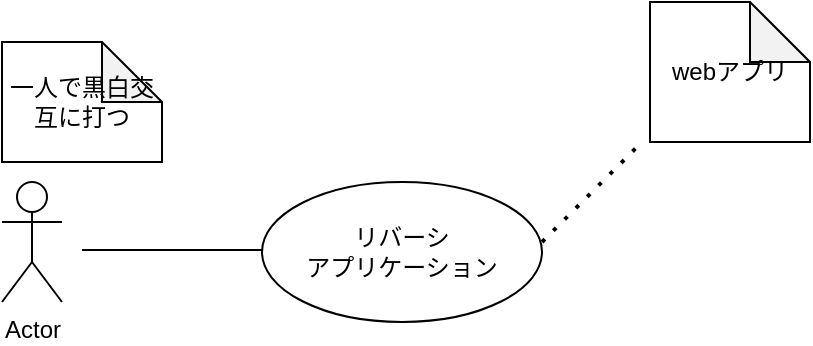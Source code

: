<mxfile>
    <diagram id="gsuelL6uz--ESUIFBgg3" name="Page-1">
        <mxGraphModel dx="586" dy="443" grid="1" gridSize="10" guides="1" tooltips="1" connect="1" arrows="1" fold="1" page="1" pageScale="1" pageWidth="827" pageHeight="1169" math="0" shadow="0">
            <root>
                <mxCell id="0"/>
                <mxCell id="1" parent="0"/>
                <mxCell id="2" value="リバーシ&lt;br&gt;アプリケーション" style="ellipse;whiteSpace=wrap;html=1;" parent="1" vertex="1">
                    <mxGeometry x="140" y="280" width="140" height="70" as="geometry"/>
                </mxCell>
                <mxCell id="3" value="Actor" style="shape=umlActor;verticalLabelPosition=bottom;verticalAlign=top;html=1;" vertex="1" parent="1">
                    <mxGeometry x="10" y="280" width="30" height="60" as="geometry"/>
                </mxCell>
                <mxCell id="13" value="" style="line;strokeWidth=1;fillColor=none;align=left;verticalAlign=middle;spacingTop=-1;spacingLeft=3;spacingRight=3;rotatable=0;labelPosition=right;points=[];portConstraint=eastwest;" vertex="1" parent="1">
                    <mxGeometry x="50" y="310" width="90" height="8" as="geometry"/>
                </mxCell>
                <mxCell id="14" value="webアプリ" style="shape=note;whiteSpace=wrap;html=1;backgroundOutline=1;darkOpacity=0.05;" vertex="1" parent="1">
                    <mxGeometry x="334" y="190" width="80" height="70" as="geometry"/>
                </mxCell>
                <mxCell id="15" value="一人で黒白交互に打つ" style="shape=note;whiteSpace=wrap;html=1;backgroundOutline=1;darkOpacity=0.05;" vertex="1" parent="1">
                    <mxGeometry x="10" y="210" width="80" height="60" as="geometry"/>
                </mxCell>
                <mxCell id="17" value="" style="endArrow=none;dashed=1;html=1;dashPattern=1 3;strokeWidth=2;" edge="1" parent="1">
                    <mxGeometry width="50" height="50" relative="1" as="geometry">
                        <mxPoint x="280" y="310" as="sourcePoint"/>
                        <mxPoint x="330" y="260" as="targetPoint"/>
                    </mxGeometry>
                </mxCell>
            </root>
        </mxGraphModel>
    </diagram>
</mxfile>